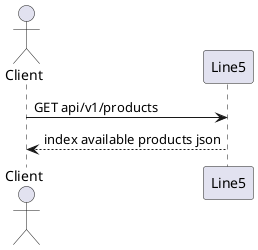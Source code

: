 @startuml
actor Client

Client -> Line5 : GET api/v1/products
Line5 --> Client : index available products json
@enduml
